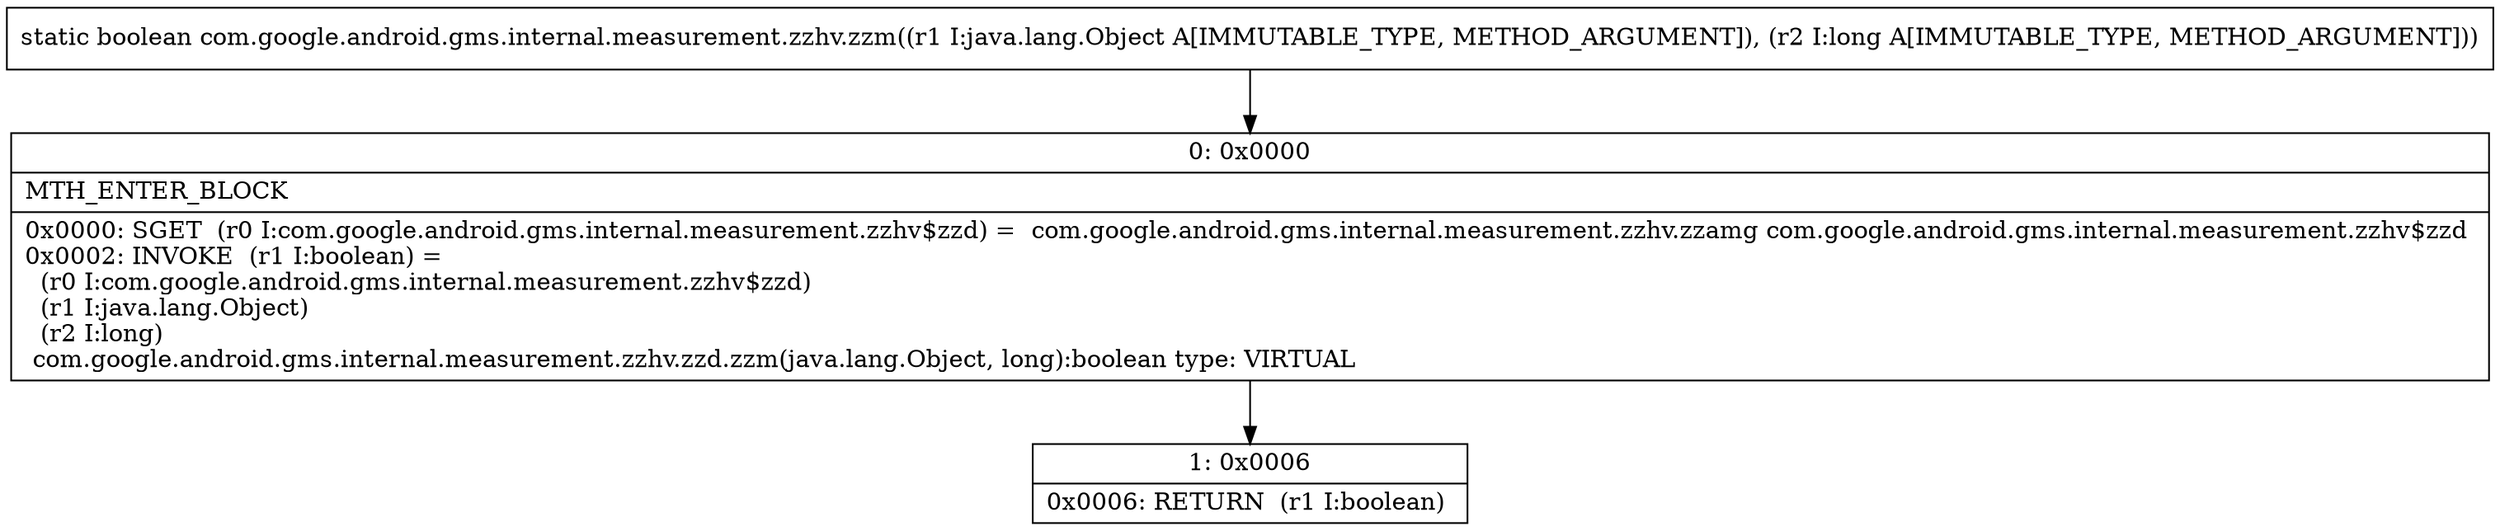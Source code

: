 digraph "CFG forcom.google.android.gms.internal.measurement.zzhv.zzm(Ljava\/lang\/Object;J)Z" {
Node_0 [shape=record,label="{0\:\ 0x0000|MTH_ENTER_BLOCK\l|0x0000: SGET  (r0 I:com.google.android.gms.internal.measurement.zzhv$zzd) =  com.google.android.gms.internal.measurement.zzhv.zzamg com.google.android.gms.internal.measurement.zzhv$zzd \l0x0002: INVOKE  (r1 I:boolean) = \l  (r0 I:com.google.android.gms.internal.measurement.zzhv$zzd)\l  (r1 I:java.lang.Object)\l  (r2 I:long)\l com.google.android.gms.internal.measurement.zzhv.zzd.zzm(java.lang.Object, long):boolean type: VIRTUAL \l}"];
Node_1 [shape=record,label="{1\:\ 0x0006|0x0006: RETURN  (r1 I:boolean) \l}"];
MethodNode[shape=record,label="{static boolean com.google.android.gms.internal.measurement.zzhv.zzm((r1 I:java.lang.Object A[IMMUTABLE_TYPE, METHOD_ARGUMENT]), (r2 I:long A[IMMUTABLE_TYPE, METHOD_ARGUMENT])) }"];
MethodNode -> Node_0;
Node_0 -> Node_1;
}

